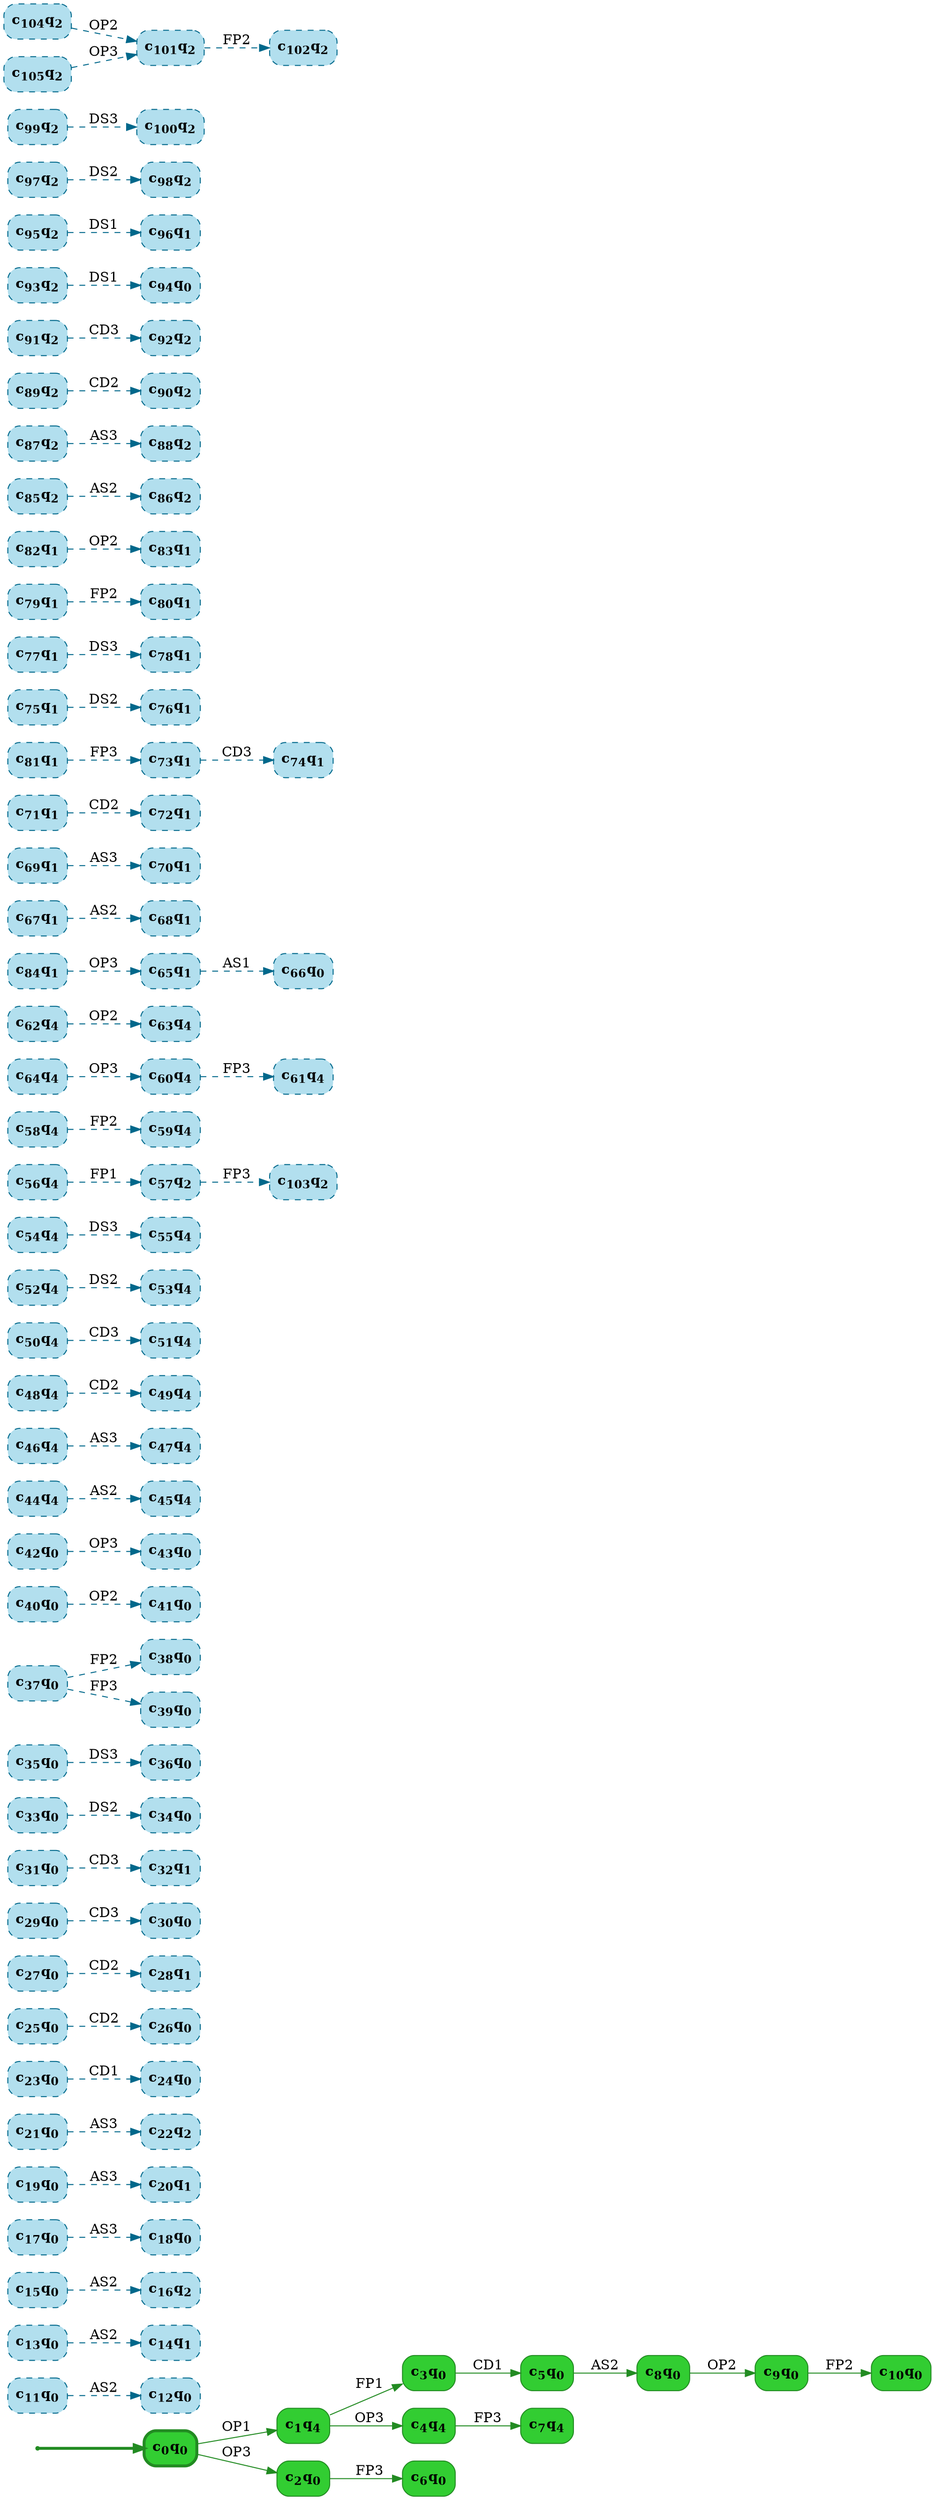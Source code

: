 digraph g {

	rankdir="LR"

	__invisible__[shape="point", color="forestgreen"]
	c0q0[label=<<b>c<sub>0</sub>q<sub>0</sub></b>>, shape="box", style="rounded, filled", fillcolor="limegreen", color="forestgreen", penwidth=3] // Initial
	c1q4[label=<<b>c<sub>1</sub>q<sub>4</sub></b>>, shape="box", style="rounded, filled", fillcolor="limegreen", color="forestgreen"]
	c3q0[label=<<b>c<sub>3</sub>q<sub>0</sub></b>>, shape="box", style="rounded, filled", fillcolor="limegreen", color="forestgreen"]
	c5q0[label=<<b>c<sub>5</sub>q<sub>0</sub></b>>, shape="box", style="rounded, filled", fillcolor="limegreen", color="forestgreen"]
	c8q0[label=<<b>c<sub>8</sub>q<sub>0</sub></b>>, shape="box", style="rounded, filled", fillcolor="limegreen", color="forestgreen"]
	c9q0[label=<<b>c<sub>9</sub>q<sub>0</sub></b>>, shape="box", style="rounded, filled", fillcolor="limegreen", color="forestgreen"]
	c10q0[label=<<b>c<sub>10</sub>q<sub>0</sub></b>>, shape="box", style="rounded, filled", fillcolor="limegreen", color="forestgreen"]
	c4q4[label=<<b>c<sub>4</sub>q<sub>4</sub></b>>, shape="box", style="rounded, filled", fillcolor="limegreen", color="forestgreen"]
	c7q4[label=<<b>c<sub>7</sub>q<sub>4</sub></b>>, shape="box", style="rounded, filled", fillcolor="limegreen", color="forestgreen"]
	c2q0[label=<<b>c<sub>2</sub>q<sub>0</sub></b>>, shape="box", style="rounded, filled", fillcolor="limegreen", color="forestgreen"]
	c6q0[label=<<b>c<sub>6</sub>q<sub>0</sub></b>>, shape="box", style="rounded, filled", fillcolor="limegreen", color="forestgreen"]
	c11q0[label=<<b>c<sub>11</sub>q<sub>0</sub></b>>, shape="box", style="rounded, filled, dashed", fillcolor="lightblue2", color="deepskyblue4"]
	c12q0[label=<<b>c<sub>12</sub>q<sub>0</sub></b>>, shape="box", style="rounded, filled, dashed", fillcolor="lightblue2", color="deepskyblue4"]
	c13q0[label=<<b>c<sub>13</sub>q<sub>0</sub></b>>, shape="box", style="rounded, filled, dashed", fillcolor="lightblue2", color="deepskyblue4"]
	c14q1[label=<<b>c<sub>14</sub>q<sub>1</sub></b>>, shape="box", style="rounded, filled, dashed", fillcolor="lightblue2", color="deepskyblue4"]
	c15q0[label=<<b>c<sub>15</sub>q<sub>0</sub></b>>, shape="box", style="rounded, filled, dashed", fillcolor="lightblue2", color="deepskyblue4"]
	c16q2[label=<<b>c<sub>16</sub>q<sub>2</sub></b>>, shape="box", style="rounded, filled, dashed", fillcolor="lightblue2", color="deepskyblue4"]
	c17q0[label=<<b>c<sub>17</sub>q<sub>0</sub></b>>, shape="box", style="rounded, filled, dashed", fillcolor="lightblue2", color="deepskyblue4"]
	c18q0[label=<<b>c<sub>18</sub>q<sub>0</sub></b>>, shape="box", style="rounded, filled, dashed", fillcolor="lightblue2", color="deepskyblue4"]
	c19q0[label=<<b>c<sub>19</sub>q<sub>0</sub></b>>, shape="box", style="rounded, filled, dashed", fillcolor="lightblue2", color="deepskyblue4"]
	c20q1[label=<<b>c<sub>20</sub>q<sub>1</sub></b>>, shape="box", style="rounded, filled, dashed", fillcolor="lightblue2", color="deepskyblue4"]
	c21q0[label=<<b>c<sub>21</sub>q<sub>0</sub></b>>, shape="box", style="rounded, filled, dashed", fillcolor="lightblue2", color="deepskyblue4"]
	c22q2[label=<<b>c<sub>22</sub>q<sub>2</sub></b>>, shape="box", style="rounded, filled, dashed", fillcolor="lightblue2", color="deepskyblue4"]
	c23q0[label=<<b>c<sub>23</sub>q<sub>0</sub></b>>, shape="box", style="rounded, filled, dashed", fillcolor="lightblue2", color="deepskyblue4"]
	c24q0[label=<<b>c<sub>24</sub>q<sub>0</sub></b>>, shape="box", style="rounded, filled, dashed", fillcolor="lightblue2", color="deepskyblue4"]
	c25q0[label=<<b>c<sub>25</sub>q<sub>0</sub></b>>, shape="box", style="rounded, filled, dashed", fillcolor="lightblue2", color="deepskyblue4"]
	c26q0[label=<<b>c<sub>26</sub>q<sub>0</sub></b>>, shape="box", style="rounded, filled, dashed", fillcolor="lightblue2", color="deepskyblue4"]
	c27q0[label=<<b>c<sub>27</sub>q<sub>0</sub></b>>, shape="box", style="rounded, filled, dashed", fillcolor="lightblue2", color="deepskyblue4"]
	c28q1[label=<<b>c<sub>28</sub>q<sub>1</sub></b>>, shape="box", style="rounded, filled, dashed", fillcolor="lightblue2", color="deepskyblue4"]
	c29q0[label=<<b>c<sub>29</sub>q<sub>0</sub></b>>, shape="box", style="rounded, filled, dashed", fillcolor="lightblue2", color="deepskyblue4"]
	c30q0[label=<<b>c<sub>30</sub>q<sub>0</sub></b>>, shape="box", style="rounded, filled, dashed", fillcolor="lightblue2", color="deepskyblue4"]
	c31q0[label=<<b>c<sub>31</sub>q<sub>0</sub></b>>, shape="box", style="rounded, filled, dashed", fillcolor="lightblue2", color="deepskyblue4"]
	c32q1[label=<<b>c<sub>32</sub>q<sub>1</sub></b>>, shape="box", style="rounded, filled, dashed", fillcolor="lightblue2", color="deepskyblue4"]
	c33q0[label=<<b>c<sub>33</sub>q<sub>0</sub></b>>, shape="box", style="rounded, filled, dashed", fillcolor="lightblue2", color="deepskyblue4"]
	c34q0[label=<<b>c<sub>34</sub>q<sub>0</sub></b>>, shape="box", style="rounded, filled, dashed", fillcolor="lightblue2", color="deepskyblue4"]
	c35q0[label=<<b>c<sub>35</sub>q<sub>0</sub></b>>, shape="box", style="rounded, filled, dashed", fillcolor="lightblue2", color="deepskyblue4"]
	c36q0[label=<<b>c<sub>36</sub>q<sub>0</sub></b>>, shape="box", style="rounded, filled, dashed", fillcolor="lightblue2", color="deepskyblue4"]
	c37q0[label=<<b>c<sub>37</sub>q<sub>0</sub></b>>, shape="box", style="rounded, filled, dashed", fillcolor="lightblue2", color="deepskyblue4"]
	c38q0[label=<<b>c<sub>38</sub>q<sub>0</sub></b>>, shape="box", style="rounded, filled, dashed", fillcolor="lightblue2", color="deepskyblue4"]
	c39q0[label=<<b>c<sub>39</sub>q<sub>0</sub></b>>, shape="box", style="rounded, filled, dashed", fillcolor="lightblue2", color="deepskyblue4"]
	c40q0[label=<<b>c<sub>40</sub>q<sub>0</sub></b>>, shape="box", style="rounded, filled, dashed", fillcolor="lightblue2", color="deepskyblue4"]
	c41q0[label=<<b>c<sub>41</sub>q<sub>0</sub></b>>, shape="box", style="rounded, filled, dashed", fillcolor="lightblue2", color="deepskyblue4"]
	c42q0[label=<<b>c<sub>42</sub>q<sub>0</sub></b>>, shape="box", style="rounded, filled, dashed", fillcolor="lightblue2", color="deepskyblue4"]
	c43q0[label=<<b>c<sub>43</sub>q<sub>0</sub></b>>, shape="box", style="rounded, filled, dashed", fillcolor="lightblue2", color="deepskyblue4"]
	c44q4[label=<<b>c<sub>44</sub>q<sub>4</sub></b>>, shape="box", style="rounded, filled, dashed", fillcolor="lightblue2", color="deepskyblue4"]
	c45q4[label=<<b>c<sub>45</sub>q<sub>4</sub></b>>, shape="box", style="rounded, filled, dashed", fillcolor="lightblue2", color="deepskyblue4"]
	c46q4[label=<<b>c<sub>46</sub>q<sub>4</sub></b>>, shape="box", style="rounded, filled, dashed", fillcolor="lightblue2", color="deepskyblue4"]
	c47q4[label=<<b>c<sub>47</sub>q<sub>4</sub></b>>, shape="box", style="rounded, filled, dashed", fillcolor="lightblue2", color="deepskyblue4"]
	c48q4[label=<<b>c<sub>48</sub>q<sub>4</sub></b>>, shape="box", style="rounded, filled, dashed", fillcolor="lightblue2", color="deepskyblue4"]
	c49q4[label=<<b>c<sub>49</sub>q<sub>4</sub></b>>, shape="box", style="rounded, filled, dashed", fillcolor="lightblue2", color="deepskyblue4"]
	c50q4[label=<<b>c<sub>50</sub>q<sub>4</sub></b>>, shape="box", style="rounded, filled, dashed", fillcolor="lightblue2", color="deepskyblue4"]
	c51q4[label=<<b>c<sub>51</sub>q<sub>4</sub></b>>, shape="box", style="rounded, filled, dashed", fillcolor="lightblue2", color="deepskyblue4"]
	c52q4[label=<<b>c<sub>52</sub>q<sub>4</sub></b>>, shape="box", style="rounded, filled, dashed", fillcolor="lightblue2", color="deepskyblue4"]
	c53q4[label=<<b>c<sub>53</sub>q<sub>4</sub></b>>, shape="box", style="rounded, filled, dashed", fillcolor="lightblue2", color="deepskyblue4"]
	c54q4[label=<<b>c<sub>54</sub>q<sub>4</sub></b>>, shape="box", style="rounded, filled, dashed", fillcolor="lightblue2", color="deepskyblue4"]
	c55q4[label=<<b>c<sub>55</sub>q<sub>4</sub></b>>, shape="box", style="rounded, filled, dashed", fillcolor="lightblue2", color="deepskyblue4"]
	c56q4[label=<<b>c<sub>56</sub>q<sub>4</sub></b>>, shape="box", style="rounded, filled, dashed", fillcolor="lightblue2", color="deepskyblue4"]
	c57q2[label=<<b>c<sub>57</sub>q<sub>2</sub></b>>, shape="box", style="rounded, filled, dashed", fillcolor="lightblue2", color="deepskyblue4"]
	c58q4[label=<<b>c<sub>58</sub>q<sub>4</sub></b>>, shape="box", style="rounded, filled, dashed", fillcolor="lightblue2", color="deepskyblue4"]
	c59q4[label=<<b>c<sub>59</sub>q<sub>4</sub></b>>, shape="box", style="rounded, filled, dashed", fillcolor="lightblue2", color="deepskyblue4"]
	c60q4[label=<<b>c<sub>60</sub>q<sub>4</sub></b>>, shape="box", style="rounded, filled, dashed", fillcolor="lightblue2", color="deepskyblue4"]
	c61q4[label=<<b>c<sub>61</sub>q<sub>4</sub></b>>, shape="box", style="rounded, filled, dashed", fillcolor="lightblue2", color="deepskyblue4"]
	c62q4[label=<<b>c<sub>62</sub>q<sub>4</sub></b>>, shape="box", style="rounded, filled, dashed", fillcolor="lightblue2", color="deepskyblue4"]
	c63q4[label=<<b>c<sub>63</sub>q<sub>4</sub></b>>, shape="box", style="rounded, filled, dashed", fillcolor="lightblue2", color="deepskyblue4"]
	c64q4[label=<<b>c<sub>64</sub>q<sub>4</sub></b>>, shape="box", style="rounded, filled, dashed", fillcolor="lightblue2", color="deepskyblue4"]
	c65q1[label=<<b>c<sub>65</sub>q<sub>1</sub></b>>, shape="box", style="rounded, filled, dashed", fillcolor="lightblue2", color="deepskyblue4"]
	c66q0[label=<<b>c<sub>66</sub>q<sub>0</sub></b>>, shape="box", style="rounded, filled, dashed", fillcolor="lightblue2", color="deepskyblue4"]
	c67q1[label=<<b>c<sub>67</sub>q<sub>1</sub></b>>, shape="box", style="rounded, filled, dashed", fillcolor="lightblue2", color="deepskyblue4"]
	c68q1[label=<<b>c<sub>68</sub>q<sub>1</sub></b>>, shape="box", style="rounded, filled, dashed", fillcolor="lightblue2", color="deepskyblue4"]
	c69q1[label=<<b>c<sub>69</sub>q<sub>1</sub></b>>, shape="box", style="rounded, filled, dashed", fillcolor="lightblue2", color="deepskyblue4"]
	c70q1[label=<<b>c<sub>70</sub>q<sub>1</sub></b>>, shape="box", style="rounded, filled, dashed", fillcolor="lightblue2", color="deepskyblue4"]
	c71q1[label=<<b>c<sub>71</sub>q<sub>1</sub></b>>, shape="box", style="rounded, filled, dashed", fillcolor="lightblue2", color="deepskyblue4"]
	c72q1[label=<<b>c<sub>72</sub>q<sub>1</sub></b>>, shape="box", style="rounded, filled, dashed", fillcolor="lightblue2", color="deepskyblue4"]
	c73q1[label=<<b>c<sub>73</sub>q<sub>1</sub></b>>, shape="box", style="rounded, filled, dashed", fillcolor="lightblue2", color="deepskyblue4"]
	c74q1[label=<<b>c<sub>74</sub>q<sub>1</sub></b>>, shape="box", style="rounded, filled, dashed", fillcolor="lightblue2", color="deepskyblue4"]
	c75q1[label=<<b>c<sub>75</sub>q<sub>1</sub></b>>, shape="box", style="rounded, filled, dashed", fillcolor="lightblue2", color="deepskyblue4"]
	c76q1[label=<<b>c<sub>76</sub>q<sub>1</sub></b>>, shape="box", style="rounded, filled, dashed", fillcolor="lightblue2", color="deepskyblue4"]
	c77q1[label=<<b>c<sub>77</sub>q<sub>1</sub></b>>, shape="box", style="rounded, filled, dashed", fillcolor="lightblue2", color="deepskyblue4"]
	c78q1[label=<<b>c<sub>78</sub>q<sub>1</sub></b>>, shape="box", style="rounded, filled, dashed", fillcolor="lightblue2", color="deepskyblue4"]
	c79q1[label=<<b>c<sub>79</sub>q<sub>1</sub></b>>, shape="box", style="rounded, filled, dashed", fillcolor="lightblue2", color="deepskyblue4"]
	c80q1[label=<<b>c<sub>80</sub>q<sub>1</sub></b>>, shape="box", style="rounded, filled, dashed", fillcolor="lightblue2", color="deepskyblue4"]
	c81q1[label=<<b>c<sub>81</sub>q<sub>1</sub></b>>, shape="box", style="rounded, filled, dashed", fillcolor="lightblue2", color="deepskyblue4"]
	c82q1[label=<<b>c<sub>82</sub>q<sub>1</sub></b>>, shape="box", style="rounded, filled, dashed", fillcolor="lightblue2", color="deepskyblue4"]
	c83q1[label=<<b>c<sub>83</sub>q<sub>1</sub></b>>, shape="box", style="rounded, filled, dashed", fillcolor="lightblue2", color="deepskyblue4"]
	c84q1[label=<<b>c<sub>84</sub>q<sub>1</sub></b>>, shape="box", style="rounded, filled, dashed", fillcolor="lightblue2", color="deepskyblue4"]
	c85q2[label=<<b>c<sub>85</sub>q<sub>2</sub></b>>, shape="box", style="rounded, filled, dashed", fillcolor="lightblue2", color="deepskyblue4"]
	c86q2[label=<<b>c<sub>86</sub>q<sub>2</sub></b>>, shape="box", style="rounded, filled, dashed", fillcolor="lightblue2", color="deepskyblue4"]
	c87q2[label=<<b>c<sub>87</sub>q<sub>2</sub></b>>, shape="box", style="rounded, filled, dashed", fillcolor="lightblue2", color="deepskyblue4"]
	c88q2[label=<<b>c<sub>88</sub>q<sub>2</sub></b>>, shape="box", style="rounded, filled, dashed", fillcolor="lightblue2", color="deepskyblue4"]
	c89q2[label=<<b>c<sub>89</sub>q<sub>2</sub></b>>, shape="box", style="rounded, filled, dashed", fillcolor="lightblue2", color="deepskyblue4"]
	c90q2[label=<<b>c<sub>90</sub>q<sub>2</sub></b>>, shape="box", style="rounded, filled, dashed", fillcolor="lightblue2", color="deepskyblue4"]
	c91q2[label=<<b>c<sub>91</sub>q<sub>2</sub></b>>, shape="box", style="rounded, filled, dashed", fillcolor="lightblue2", color="deepskyblue4"]
	c92q2[label=<<b>c<sub>92</sub>q<sub>2</sub></b>>, shape="box", style="rounded, filled, dashed", fillcolor="lightblue2", color="deepskyblue4"]
	c93q2[label=<<b>c<sub>93</sub>q<sub>2</sub></b>>, shape="box", style="rounded, filled, dashed", fillcolor="lightblue2", color="deepskyblue4"]
	c94q0[label=<<b>c<sub>94</sub>q<sub>0</sub></b>>, shape="box", style="rounded, filled, dashed", fillcolor="lightblue2", color="deepskyblue4"]
	c95q2[label=<<b>c<sub>95</sub>q<sub>2</sub></b>>, shape="box", style="rounded, filled, dashed", fillcolor="lightblue2", color="deepskyblue4"]
	c96q1[label=<<b>c<sub>96</sub>q<sub>1</sub></b>>, shape="box", style="rounded, filled, dashed", fillcolor="lightblue2", color="deepskyblue4"]
	c97q2[label=<<b>c<sub>97</sub>q<sub>2</sub></b>>, shape="box", style="rounded, filled, dashed", fillcolor="lightblue2", color="deepskyblue4"]
	c98q2[label=<<b>c<sub>98</sub>q<sub>2</sub></b>>, shape="box", style="rounded, filled, dashed", fillcolor="lightblue2", color="deepskyblue4"]
	c99q2[label=<<b>c<sub>99</sub>q<sub>2</sub></b>>, shape="box", style="rounded, filled, dashed", fillcolor="lightblue2", color="deepskyblue4"]
	c100q2[label=<<b>c<sub>100</sub>q<sub>2</sub></b>>, shape="box", style="rounded, filled, dashed", fillcolor="lightblue2", color="deepskyblue4"]
	c101q2[label=<<b>c<sub>101</sub>q<sub>2</sub></b>>, shape="box", style="rounded, filled, dashed", fillcolor="lightblue2", color="deepskyblue4"]
	c102q2[label=<<b>c<sub>102</sub>q<sub>2</sub></b>>, shape="box", style="rounded, filled, dashed", fillcolor="lightblue2", color="deepskyblue4"]
	c103q2[label=<<b>c<sub>103</sub>q<sub>2</sub></b>>, shape="box", style="rounded, filled, dashed", fillcolor="lightblue2", color="deepskyblue4"]
	c104q2[label=<<b>c<sub>104</sub>q<sub>2</sub></b>>, shape="box", style="rounded, filled, dashed", fillcolor="lightblue2", color="deepskyblue4"]
	c105q2[label=<<b>c<sub>105</sub>q<sub>2</sub></b>>, shape="box", style="rounded, filled, dashed", fillcolor="lightblue2", color="deepskyblue4"]

	__invisible__ -> c0q0[penwidth=3, color="forestgreen"]
	c0q0 -> c1q4[label=<OP1>, color="forestgreen"]
	c1q4 -> c3q0[label=<FP1>, color="forestgreen"]
	c3q0 -> c5q0[label=<CD1>, color="forestgreen"]
	c5q0 -> c8q0[label=<AS2>, color="forestgreen"]
	c8q0 -> c9q0[label=<OP2>, color="forestgreen"]
	c9q0 -> c10q0[label=<FP2>, color="forestgreen"]
	c1q4 -> c4q4[label=<OP3>, color="forestgreen"]
	c4q4 -> c7q4[label=<FP3>, color="forestgreen"]
	c0q0 -> c2q0[label=<OP3>, color="forestgreen"]
	c2q0 -> c6q0[label=<FP3>, color="forestgreen"]
	c11q0 -> c12q0[label=<AS2>, color="deepskyblue4", style="dashed"]
	c13q0 -> c14q1[label=<AS2>, color="deepskyblue4", style="dashed"]
	c15q0 -> c16q2[label=<AS2>, color="deepskyblue4", style="dashed"]
	c17q0 -> c18q0[label=<AS3>, color="deepskyblue4", style="dashed"]
	c19q0 -> c20q1[label=<AS3>, color="deepskyblue4", style="dashed"]
	c21q0 -> c22q2[label=<AS3>, color="deepskyblue4", style="dashed"]
	c23q0 -> c24q0[label=<CD1>, color="deepskyblue4", style="dashed"]
	c25q0 -> c26q0[label=<CD2>, color="deepskyblue4", style="dashed"]
	c27q0 -> c28q1[label=<CD2>, color="deepskyblue4", style="dashed"]
	c29q0 -> c30q0[label=<CD3>, color="deepskyblue4", style="dashed"]
	c31q0 -> c32q1[label=<CD3>, color="deepskyblue4", style="dashed"]
	c33q0 -> c34q0[label=<DS2>, color="deepskyblue4", style="dashed"]
	c35q0 -> c36q0[label=<DS3>, color="deepskyblue4", style="dashed"]
	c37q0 -> c38q0[label=<FP2>, color="deepskyblue4", style="dashed"]
	c37q0 -> c39q0[label=<FP3>, color="deepskyblue4", style="dashed"]
	c40q0 -> c41q0[label=<OP2>, color="deepskyblue4", style="dashed"]
	c42q0 -> c43q0[label=<OP3>, color="deepskyblue4", style="dashed"]
	c44q4 -> c45q4[label=<AS2>, color="deepskyblue4", style="dashed"]
	c46q4 -> c47q4[label=<AS3>, color="deepskyblue4", style="dashed"]
	c48q4 -> c49q4[label=<CD2>, color="deepskyblue4", style="dashed"]
	c50q4 -> c51q4[label=<CD3>, color="deepskyblue4", style="dashed"]
	c52q4 -> c53q4[label=<DS2>, color="deepskyblue4", style="dashed"]
	c54q4 -> c55q4[label=<DS3>, color="deepskyblue4", style="dashed"]
	c56q4 -> c57q2[label=<FP1>, color="deepskyblue4", style="dashed"]
	c58q4 -> c59q4[label=<FP2>, color="deepskyblue4", style="dashed"]
	c60q4 -> c61q4[label=<FP3>, color="deepskyblue4", style="dashed"]
	c62q4 -> c63q4[label=<OP2>, color="deepskyblue4", style="dashed"]
	c64q4 -> c60q4[label=<OP3>, color="deepskyblue4", style="dashed"]
	c65q1 -> c66q0[label=<AS1>, color="deepskyblue4", style="dashed"]
	c67q1 -> c68q1[label=<AS2>, color="deepskyblue4", style="dashed"]
	c69q1 -> c70q1[label=<AS3>, color="deepskyblue4", style="dashed"]
	c71q1 -> c72q1[label=<CD2>, color="deepskyblue4", style="dashed"]
	c73q1 -> c74q1[label=<CD3>, color="deepskyblue4", style="dashed"]
	c75q1 -> c76q1[label=<DS2>, color="deepskyblue4", style="dashed"]
	c77q1 -> c78q1[label=<DS3>, color="deepskyblue4", style="dashed"]
	c79q1 -> c80q1[label=<FP2>, color="deepskyblue4", style="dashed"]
	c81q1 -> c73q1[label=<FP3>, color="deepskyblue4", style="dashed"]
	c82q1 -> c83q1[label=<OP2>, color="deepskyblue4", style="dashed"]
	c84q1 -> c65q1[label=<OP3>, color="deepskyblue4", style="dashed"]
	c85q2 -> c86q2[label=<AS2>, color="deepskyblue4", style="dashed"]
	c87q2 -> c88q2[label=<AS3>, color="deepskyblue4", style="dashed"]
	c89q2 -> c90q2[label=<CD2>, color="deepskyblue4", style="dashed"]
	c91q2 -> c92q2[label=<CD3>, color="deepskyblue4", style="dashed"]
	c93q2 -> c94q0[label=<DS1>, color="deepskyblue4", style="dashed"]
	c95q2 -> c96q1[label=<DS1>, color="deepskyblue4", style="dashed"]
	c97q2 -> c98q2[label=<DS2>, color="deepskyblue4", style="dashed"]
	c99q2 -> c100q2[label=<DS3>, color="deepskyblue4", style="dashed"]
	c101q2 -> c102q2[label=<FP2>, color="deepskyblue4", style="dashed"]
	c57q2 -> c103q2[label=<FP3>, color="deepskyblue4", style="dashed"]
	c104q2 -> c101q2[label=<OP2>, color="deepskyblue4", style="dashed"]
	c105q2 -> c101q2[label=<OP3>, color="deepskyblue4", style="dashed"]

}
